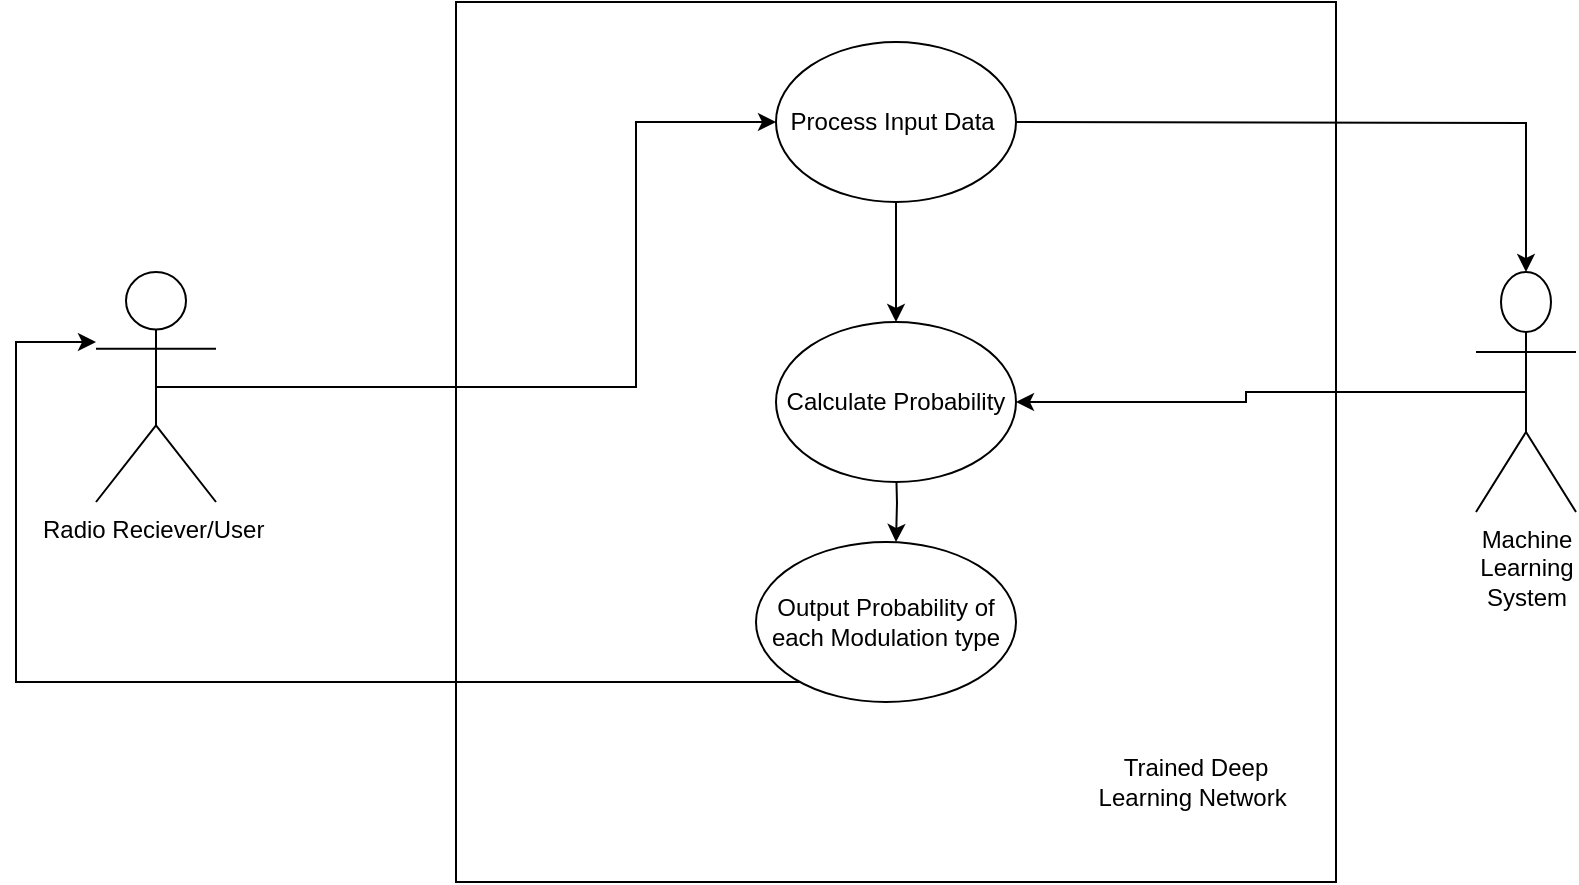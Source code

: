 <mxfile version="14.7.3" type="github">
  <diagram id="6VRwOTMxIphucTg858uB" name="Page-1">
    <mxGraphModel dx="1872" dy="418" grid="1" gridSize="10" guides="1" tooltips="1" connect="1" arrows="1" fold="1" page="1" pageScale="1" pageWidth="850" pageHeight="1100" math="0" shadow="0">
      <root>
        <mxCell id="0" />
        <mxCell id="1" parent="0" />
        <mxCell id="QKXUBZgWIaCdEdZywIJy-1" value="" style="whiteSpace=wrap;html=1;aspect=fixed;" vertex="1" parent="1">
          <mxGeometry x="220" y="10" width="440" height="440" as="geometry" />
        </mxCell>
        <mxCell id="QKXUBZgWIaCdEdZywIJy-11" style="edgeStyle=orthogonalEdgeStyle;rounded=0;orthogonalLoop=1;jettySize=auto;html=1;exitX=0.5;exitY=1;exitDx=0;exitDy=0;entryX=0.5;entryY=0;entryDx=0;entryDy=0;" edge="1" parent="1">
          <mxGeometry relative="1" as="geometry">
            <mxPoint x="440" y="100" as="sourcePoint" />
            <mxPoint x="440" y="170" as="targetPoint" />
          </mxGeometry>
        </mxCell>
        <mxCell id="QKXUBZgWIaCdEdZywIJy-18" style="edgeStyle=orthogonalEdgeStyle;rounded=0;orthogonalLoop=1;jettySize=auto;html=1;exitX=1;exitY=0.5;exitDx=0;exitDy=0;entryX=0.5;entryY=0;entryDx=0;entryDy=0;entryPerimeter=0;" edge="1" parent="1" target="QKXUBZgWIaCdEdZywIJy-15">
          <mxGeometry relative="1" as="geometry">
            <mxPoint x="500" y="70" as="sourcePoint" />
          </mxGeometry>
        </mxCell>
        <mxCell id="QKXUBZgWIaCdEdZywIJy-13" style="edgeStyle=orthogonalEdgeStyle;rounded=0;orthogonalLoop=1;jettySize=auto;html=1;exitX=0.5;exitY=1;exitDx=0;exitDy=0;entryX=0.5;entryY=0;entryDx=0;entryDy=0;" edge="1" parent="1">
          <mxGeometry relative="1" as="geometry">
            <mxPoint x="440" y="240" as="sourcePoint" />
            <mxPoint x="440" y="280" as="targetPoint" />
          </mxGeometry>
        </mxCell>
        <mxCell id="QKXUBZgWIaCdEdZywIJy-9" style="edgeStyle=orthogonalEdgeStyle;rounded=0;orthogonalLoop=1;jettySize=auto;html=1;exitX=0.5;exitY=0.5;exitDx=0;exitDy=0;exitPerimeter=0;entryX=0;entryY=0.5;entryDx=0;entryDy=0;" edge="1" parent="1" source="QKXUBZgWIaCdEdZywIJy-6">
          <mxGeometry relative="1" as="geometry">
            <mxPoint x="380" y="70" as="targetPoint" />
            <Array as="points">
              <mxPoint x="310" y="203" />
              <mxPoint x="310" y="70" />
            </Array>
          </mxGeometry>
        </mxCell>
        <mxCell id="QKXUBZgWIaCdEdZywIJy-6" value="Radio Reciever/User&amp;nbsp;" style="shape=umlActor;verticalLabelPosition=bottom;verticalAlign=top;html=1;" vertex="1" parent="1">
          <mxGeometry x="40" y="145" width="60" height="115" as="geometry" />
        </mxCell>
        <mxCell id="QKXUBZgWIaCdEdZywIJy-16" style="edgeStyle=orthogonalEdgeStyle;rounded=0;orthogonalLoop=1;jettySize=auto;html=1;exitX=0.5;exitY=1;exitDx=0;exitDy=0;" edge="1" parent="1">
          <mxGeometry relative="1" as="geometry">
            <mxPoint x="440" y="350" as="sourcePoint" />
            <mxPoint x="40" y="180" as="targetPoint" />
            <Array as="points">
              <mxPoint y="350" />
              <mxPoint y="180" />
            </Array>
          </mxGeometry>
        </mxCell>
        <mxCell id="QKXUBZgWIaCdEdZywIJy-19" style="edgeStyle=orthogonalEdgeStyle;rounded=0;orthogonalLoop=1;jettySize=auto;html=1;exitX=0.5;exitY=0.5;exitDx=0;exitDy=0;exitPerimeter=0;entryX=1;entryY=0.5;entryDx=0;entryDy=0;entryPerimeter=0;" edge="1" parent="1" source="QKXUBZgWIaCdEdZywIJy-15" target="QKXUBZgWIaCdEdZywIJy-25">
          <mxGeometry relative="1" as="geometry">
            <mxPoint x="510" y="205" as="targetPoint" />
          </mxGeometry>
        </mxCell>
        <mxCell id="QKXUBZgWIaCdEdZywIJy-15" value="Machine &lt;br&gt;Learning&lt;br&gt;&amp;nbsp;System&amp;nbsp;" style="shape=umlActor;verticalLabelPosition=bottom;verticalAlign=top;html=1;" vertex="1" parent="1">
          <mxGeometry x="730" y="145" width="50" height="120" as="geometry" />
        </mxCell>
        <mxCell id="QKXUBZgWIaCdEdZywIJy-22" value="Trained Deep Learning Network&amp;nbsp;" style="text;html=1;strokeColor=none;fillColor=none;align=center;verticalAlign=middle;whiteSpace=wrap;rounded=0;" vertex="1" parent="1">
          <mxGeometry x="530" y="380" width="120" height="40" as="geometry" />
        </mxCell>
        <mxCell id="QKXUBZgWIaCdEdZywIJy-24" value="Process Input Data&amp;nbsp;" style="ellipse;whiteSpace=wrap;html=1;" vertex="1" parent="1">
          <mxGeometry x="380" y="30" width="120" height="80" as="geometry" />
        </mxCell>
        <mxCell id="QKXUBZgWIaCdEdZywIJy-25" value="Calculate Probability" style="ellipse;whiteSpace=wrap;html=1;" vertex="1" parent="1">
          <mxGeometry x="380" y="170" width="120" height="80" as="geometry" />
        </mxCell>
        <mxCell id="QKXUBZgWIaCdEdZywIJy-26" value="Output Probability of each Modulation type" style="ellipse;whiteSpace=wrap;html=1;" vertex="1" parent="1">
          <mxGeometry x="370" y="280" width="130" height="80" as="geometry" />
        </mxCell>
      </root>
    </mxGraphModel>
  </diagram>
</mxfile>
